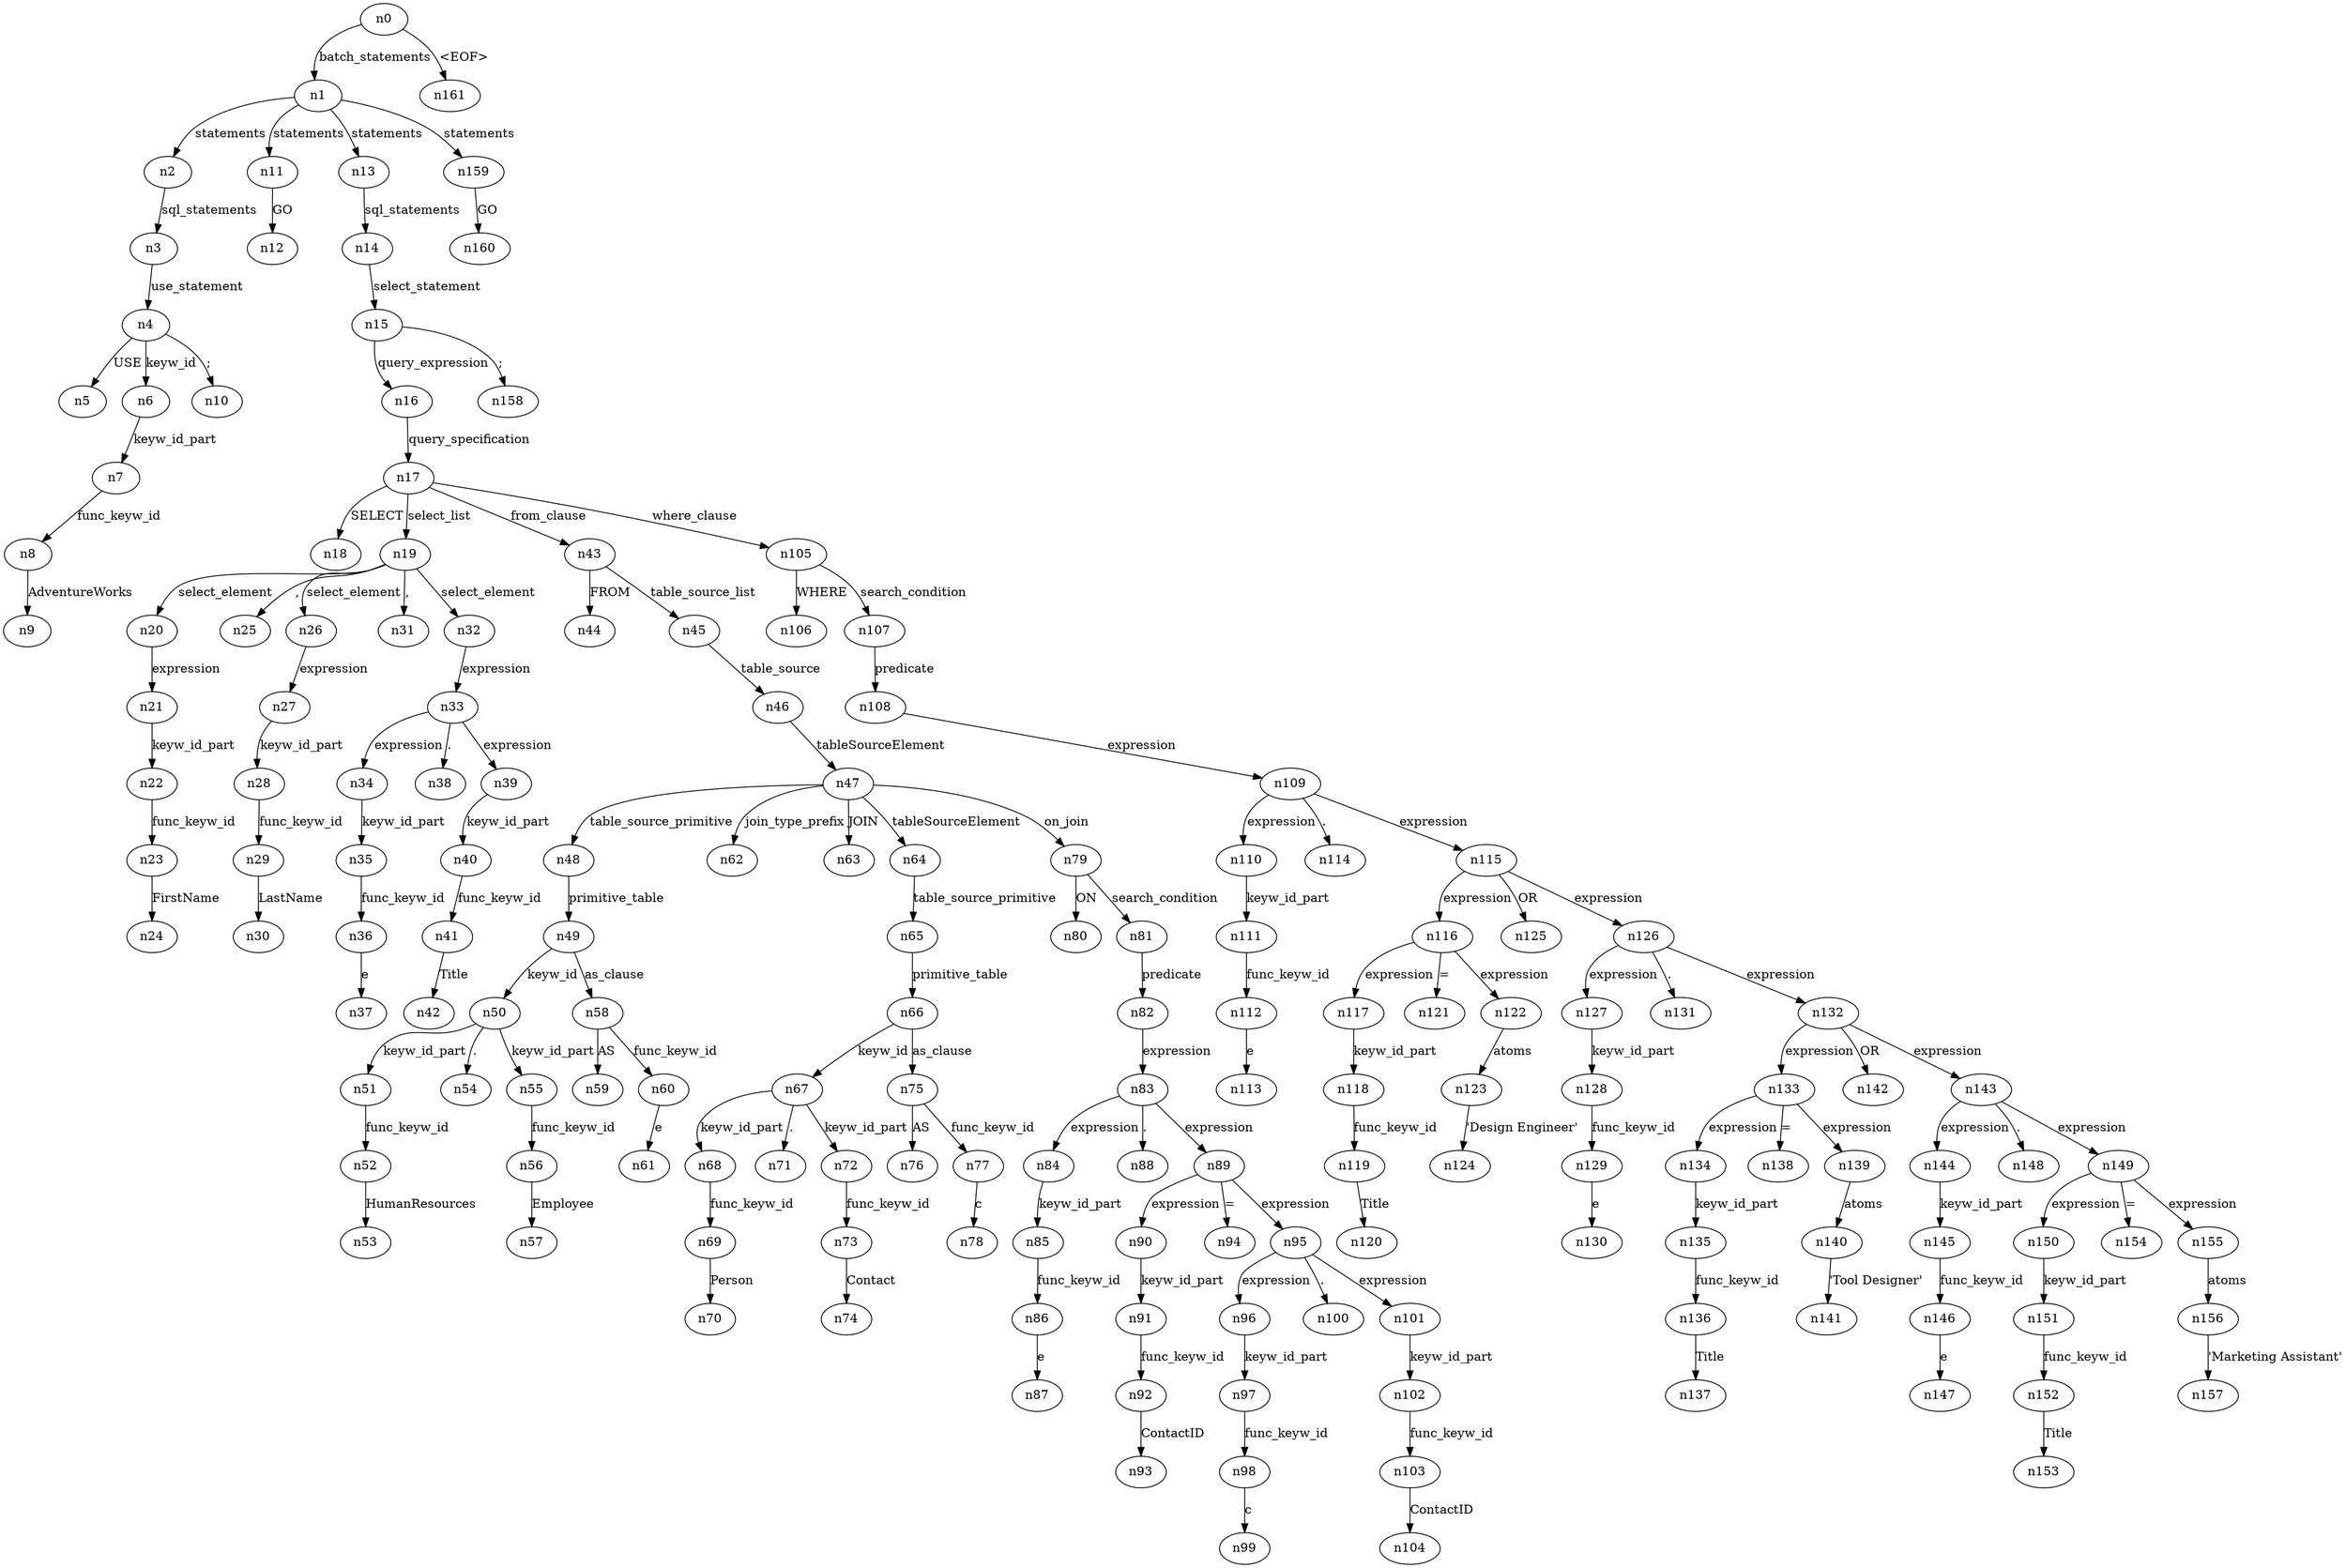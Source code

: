 digraph ParseTree {
  n0 -> n1 [label="batch_statements"];
  n1 -> n2 [label="statements"];
  n2 -> n3 [label="sql_statements"];
  n3 -> n4 [label="use_statement"];
  n4 -> n5 [label="USE"];
  n4 -> n6 [label="keyw_id"];
  n6 -> n7 [label="keyw_id_part"];
  n7 -> n8 [label="func_keyw_id"];
  n8 -> n9 [label="AdventureWorks"];
  n4 -> n10 [label=";"];
  n1 -> n11 [label="statements"];
  n11 -> n12 [label="GO"];
  n1 -> n13 [label="statements"];
  n13 -> n14 [label="sql_statements"];
  n14 -> n15 [label="select_statement"];
  n15 -> n16 [label="query_expression"];
  n16 -> n17 [label="query_specification"];
  n17 -> n18 [label="SELECT"];
  n17 -> n19 [label="select_list"];
  n19 -> n20 [label="select_element"];
  n20 -> n21 [label="expression"];
  n21 -> n22 [label="keyw_id_part"];
  n22 -> n23 [label="func_keyw_id"];
  n23 -> n24 [label="FirstName"];
  n19 -> n25 [label=","];
  n19 -> n26 [label="select_element"];
  n26 -> n27 [label="expression"];
  n27 -> n28 [label="keyw_id_part"];
  n28 -> n29 [label="func_keyw_id"];
  n29 -> n30 [label="LastName"];
  n19 -> n31 [label=","];
  n19 -> n32 [label="select_element"];
  n32 -> n33 [label="expression"];
  n33 -> n34 [label="expression"];
  n34 -> n35 [label="keyw_id_part"];
  n35 -> n36 [label="func_keyw_id"];
  n36 -> n37 [label="e"];
  n33 -> n38 [label="."];
  n33 -> n39 [label="expression"];
  n39 -> n40 [label="keyw_id_part"];
  n40 -> n41 [label="func_keyw_id"];
  n41 -> n42 [label="Title"];
  n17 -> n43 [label="from_clause"];
  n43 -> n44 [label="FROM"];
  n43 -> n45 [label="table_source_list"];
  n45 -> n46 [label="table_source"];
  n46 -> n47 [label="tableSourceElement"];
  n47 -> n48 [label="table_source_primitive"];
  n48 -> n49 [label="primitive_table"];
  n49 -> n50 [label="keyw_id"];
  n50 -> n51 [label="keyw_id_part"];
  n51 -> n52 [label="func_keyw_id"];
  n52 -> n53 [label="HumanResources"];
  n50 -> n54 [label="."];
  n50 -> n55 [label="keyw_id_part"];
  n55 -> n56 [label="func_keyw_id"];
  n56 -> n57 [label="Employee"];
  n49 -> n58 [label="as_clause"];
  n58 -> n59 [label="AS"];
  n58 -> n60 [label="func_keyw_id"];
  n60 -> n61 [label="e"];
  n47 -> n62 [label="join_type_prefix"];
  n47 -> n63 [label="JOIN"];
  n47 -> n64 [label="tableSourceElement"];
  n64 -> n65 [label="table_source_primitive"];
  n65 -> n66 [label="primitive_table"];
  n66 -> n67 [label="keyw_id"];
  n67 -> n68 [label="keyw_id_part"];
  n68 -> n69 [label="func_keyw_id"];
  n69 -> n70 [label="Person"];
  n67 -> n71 [label="."];
  n67 -> n72 [label="keyw_id_part"];
  n72 -> n73 [label="func_keyw_id"];
  n73 -> n74 [label="Contact"];
  n66 -> n75 [label="as_clause"];
  n75 -> n76 [label="AS"];
  n75 -> n77 [label="func_keyw_id"];
  n77 -> n78 [label="c"];
  n47 -> n79 [label="on_join"];
  n79 -> n80 [label="ON"];
  n79 -> n81 [label="search_condition"];
  n81 -> n82 [label="predicate"];
  n82 -> n83 [label="expression"];
  n83 -> n84 [label="expression"];
  n84 -> n85 [label="keyw_id_part"];
  n85 -> n86 [label="func_keyw_id"];
  n86 -> n87 [label="e"];
  n83 -> n88 [label="."];
  n83 -> n89 [label="expression"];
  n89 -> n90 [label="expression"];
  n90 -> n91 [label="keyw_id_part"];
  n91 -> n92 [label="func_keyw_id"];
  n92 -> n93 [label="ContactID"];
  n89 -> n94 [label="="];
  n89 -> n95 [label="expression"];
  n95 -> n96 [label="expression"];
  n96 -> n97 [label="keyw_id_part"];
  n97 -> n98 [label="func_keyw_id"];
  n98 -> n99 [label="c"];
  n95 -> n100 [label="."];
  n95 -> n101 [label="expression"];
  n101 -> n102 [label="keyw_id_part"];
  n102 -> n103 [label="func_keyw_id"];
  n103 -> n104 [label="ContactID"];
  n17 -> n105 [label="where_clause"];
  n105 -> n106 [label="WHERE"];
  n105 -> n107 [label="search_condition"];
  n107 -> n108 [label="predicate"];
  n108 -> n109 [label="expression"];
  n109 -> n110 [label="expression"];
  n110 -> n111 [label="keyw_id_part"];
  n111 -> n112 [label="func_keyw_id"];
  n112 -> n113 [label="e"];
  n109 -> n114 [label="."];
  n109 -> n115 [label="expression"];
  n115 -> n116 [label="expression"];
  n116 -> n117 [label="expression"];
  n117 -> n118 [label="keyw_id_part"];
  n118 -> n119 [label="func_keyw_id"];
  n119 -> n120 [label="Title"];
  n116 -> n121 [label="="];
  n116 -> n122 [label="expression"];
  n122 -> n123 [label="atoms"];
  n123 -> n124 [label="'Design Engineer'"];
  n115 -> n125 [label="OR"];
  n115 -> n126 [label="expression"];
  n126 -> n127 [label="expression"];
  n127 -> n128 [label="keyw_id_part"];
  n128 -> n129 [label="func_keyw_id"];
  n129 -> n130 [label="e"];
  n126 -> n131 [label="."];
  n126 -> n132 [label="expression"];
  n132 -> n133 [label="expression"];
  n133 -> n134 [label="expression"];
  n134 -> n135 [label="keyw_id_part"];
  n135 -> n136 [label="func_keyw_id"];
  n136 -> n137 [label="Title"];
  n133 -> n138 [label="="];
  n133 -> n139 [label="expression"];
  n139 -> n140 [label="atoms"];
  n140 -> n141 [label="'Tool Designer'"];
  n132 -> n142 [label="OR"];
  n132 -> n143 [label="expression"];
  n143 -> n144 [label="expression"];
  n144 -> n145 [label="keyw_id_part"];
  n145 -> n146 [label="func_keyw_id"];
  n146 -> n147 [label="e"];
  n143 -> n148 [label="."];
  n143 -> n149 [label="expression"];
  n149 -> n150 [label="expression"];
  n150 -> n151 [label="keyw_id_part"];
  n151 -> n152 [label="func_keyw_id"];
  n152 -> n153 [label="Title"];
  n149 -> n154 [label="="];
  n149 -> n155 [label="expression"];
  n155 -> n156 [label="atoms"];
  n156 -> n157 [label="'Marketing Assistant'"];
  n15 -> n158 [label=";"];
  n1 -> n159 [label="statements"];
  n159 -> n160 [label="GO"];
  n0 -> n161 [label="<EOF>"];
}